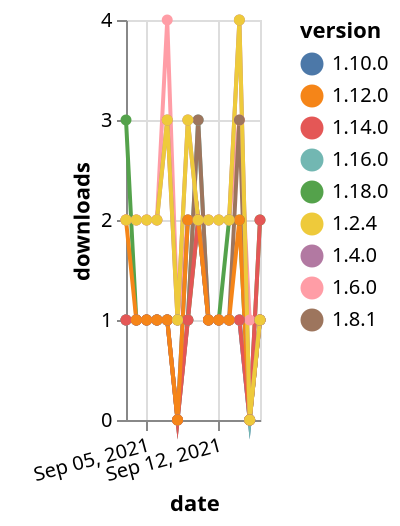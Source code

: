 {"$schema": "https://vega.github.io/schema/vega-lite/v5.json", "description": "A simple bar chart with embedded data.", "data": {"values": [{"date": "2021-09-03", "total": 2373, "delta": 2, "version": "1.6.0"}, {"date": "2021-09-04", "total": 2375, "delta": 2, "version": "1.6.0"}, {"date": "2021-09-05", "total": 2377, "delta": 2, "version": "1.6.0"}, {"date": "2021-09-06", "total": 2379, "delta": 2, "version": "1.6.0"}, {"date": "2021-09-07", "total": 2383, "delta": 4, "version": "1.6.0"}, {"date": "2021-09-08", "total": 2384, "delta": 1, "version": "1.6.0"}, {"date": "2021-09-09", "total": 2386, "delta": 2, "version": "1.6.0"}, {"date": "2021-09-10", "total": 2388, "delta": 2, "version": "1.6.0"}, {"date": "2021-09-11", "total": 2390, "delta": 2, "version": "1.6.0"}, {"date": "2021-09-12", "total": 2392, "delta": 2, "version": "1.6.0"}, {"date": "2021-09-13", "total": 2394, "delta": 2, "version": "1.6.0"}, {"date": "2021-09-14", "total": 2397, "delta": 3, "version": "1.6.0"}, {"date": "2021-09-15", "total": 2398, "delta": 1, "version": "1.6.0"}, {"date": "2021-09-16", "total": 2399, "delta": 1, "version": "1.6.0"}, {"date": "2021-09-03", "total": 122, "delta": 3, "version": "1.18.0"}, {"date": "2021-09-04", "total": 123, "delta": 1, "version": "1.18.0"}, {"date": "2021-09-05", "total": 124, "delta": 1, "version": "1.18.0"}, {"date": "2021-09-06", "total": 125, "delta": 1, "version": "1.18.0"}, {"date": "2021-09-07", "total": 126, "delta": 1, "version": "1.18.0"}, {"date": "2021-09-08", "total": 127, "delta": 1, "version": "1.18.0"}, {"date": "2021-09-09", "total": 128, "delta": 1, "version": "1.18.0"}, {"date": "2021-09-10", "total": 130, "delta": 2, "version": "1.18.0"}, {"date": "2021-09-11", "total": 131, "delta": 1, "version": "1.18.0"}, {"date": "2021-09-12", "total": 132, "delta": 1, "version": "1.18.0"}, {"date": "2021-09-13", "total": 134, "delta": 2, "version": "1.18.0"}, {"date": "2021-09-14", "total": 136, "delta": 2, "version": "1.18.0"}, {"date": "2021-09-15", "total": 136, "delta": 0, "version": "1.18.0"}, {"date": "2021-09-16", "total": 138, "delta": 2, "version": "1.18.0"}, {"date": "2021-09-03", "total": 192, "delta": 1, "version": "1.10.0"}, {"date": "2021-09-04", "total": 193, "delta": 1, "version": "1.10.0"}, {"date": "2021-09-05", "total": 194, "delta": 1, "version": "1.10.0"}, {"date": "2021-09-06", "total": 195, "delta": 1, "version": "1.10.0"}, {"date": "2021-09-07", "total": 196, "delta": 1, "version": "1.10.0"}, {"date": "2021-09-08", "total": 196, "delta": 0, "version": "1.10.0"}, {"date": "2021-09-09", "total": 198, "delta": 2, "version": "1.10.0"}, {"date": "2021-09-10", "total": 200, "delta": 2, "version": "1.10.0"}, {"date": "2021-09-11", "total": 201, "delta": 1, "version": "1.10.0"}, {"date": "2021-09-12", "total": 202, "delta": 1, "version": "1.10.0"}, {"date": "2021-09-13", "total": 203, "delta": 1, "version": "1.10.0"}, {"date": "2021-09-14", "total": 204, "delta": 1, "version": "1.10.0"}, {"date": "2021-09-15", "total": 204, "delta": 0, "version": "1.10.0"}, {"date": "2021-09-16", "total": 205, "delta": 1, "version": "1.10.0"}, {"date": "2021-09-03", "total": 189, "delta": 1, "version": "1.16.0"}, {"date": "2021-09-04", "total": 190, "delta": 1, "version": "1.16.0"}, {"date": "2021-09-05", "total": 191, "delta": 1, "version": "1.16.0"}, {"date": "2021-09-06", "total": 192, "delta": 1, "version": "1.16.0"}, {"date": "2021-09-07", "total": 193, "delta": 1, "version": "1.16.0"}, {"date": "2021-09-08", "total": 193, "delta": 0, "version": "1.16.0"}, {"date": "2021-09-09", "total": 194, "delta": 1, "version": "1.16.0"}, {"date": "2021-09-10", "total": 197, "delta": 3, "version": "1.16.0"}, {"date": "2021-09-11", "total": 198, "delta": 1, "version": "1.16.0"}, {"date": "2021-09-12", "total": 199, "delta": 1, "version": "1.16.0"}, {"date": "2021-09-13", "total": 200, "delta": 1, "version": "1.16.0"}, {"date": "2021-09-14", "total": 201, "delta": 1, "version": "1.16.0"}, {"date": "2021-09-15", "total": 201, "delta": 0, "version": "1.16.0"}, {"date": "2021-09-16", "total": 202, "delta": 1, "version": "1.16.0"}, {"date": "2021-09-03", "total": 408, "delta": 1, "version": "1.8.1"}, {"date": "2021-09-04", "total": 409, "delta": 1, "version": "1.8.1"}, {"date": "2021-09-05", "total": 410, "delta": 1, "version": "1.8.1"}, {"date": "2021-09-06", "total": 411, "delta": 1, "version": "1.8.1"}, {"date": "2021-09-07", "total": 412, "delta": 1, "version": "1.8.1"}, {"date": "2021-09-08", "total": 412, "delta": 0, "version": "1.8.1"}, {"date": "2021-09-09", "total": 413, "delta": 1, "version": "1.8.1"}, {"date": "2021-09-10", "total": 416, "delta": 3, "version": "1.8.1"}, {"date": "2021-09-11", "total": 417, "delta": 1, "version": "1.8.1"}, {"date": "2021-09-12", "total": 418, "delta": 1, "version": "1.8.1"}, {"date": "2021-09-13", "total": 419, "delta": 1, "version": "1.8.1"}, {"date": "2021-09-14", "total": 422, "delta": 3, "version": "1.8.1"}, {"date": "2021-09-15", "total": 422, "delta": 0, "version": "1.8.1"}, {"date": "2021-09-16", "total": 423, "delta": 1, "version": "1.8.1"}, {"date": "2021-09-03", "total": 159, "delta": 1, "version": "1.14.0"}, {"date": "2021-09-04", "total": 160, "delta": 1, "version": "1.14.0"}, {"date": "2021-09-05", "total": 161, "delta": 1, "version": "1.14.0"}, {"date": "2021-09-06", "total": 162, "delta": 1, "version": "1.14.0"}, {"date": "2021-09-07", "total": 163, "delta": 1, "version": "1.14.0"}, {"date": "2021-09-08", "total": 163, "delta": 0, "version": "1.14.0"}, {"date": "2021-09-09", "total": 164, "delta": 1, "version": "1.14.0"}, {"date": "2021-09-10", "total": 166, "delta": 2, "version": "1.14.0"}, {"date": "2021-09-11", "total": 167, "delta": 1, "version": "1.14.0"}, {"date": "2021-09-12", "total": 168, "delta": 1, "version": "1.14.0"}, {"date": "2021-09-13", "total": 169, "delta": 1, "version": "1.14.0"}, {"date": "2021-09-14", "total": 170, "delta": 1, "version": "1.14.0"}, {"date": "2021-09-15", "total": 170, "delta": 0, "version": "1.14.0"}, {"date": "2021-09-16", "total": 172, "delta": 2, "version": "1.14.0"}, {"date": "2021-09-03", "total": 189, "delta": 2, "version": "1.12.0"}, {"date": "2021-09-04", "total": 190, "delta": 1, "version": "1.12.0"}, {"date": "2021-09-05", "total": 191, "delta": 1, "version": "1.12.0"}, {"date": "2021-09-06", "total": 192, "delta": 1, "version": "1.12.0"}, {"date": "2021-09-07", "total": 193, "delta": 1, "version": "1.12.0"}, {"date": "2021-09-08", "total": 193, "delta": 0, "version": "1.12.0"}, {"date": "2021-09-09", "total": 195, "delta": 2, "version": "1.12.0"}, {"date": "2021-09-10", "total": 197, "delta": 2, "version": "1.12.0"}, {"date": "2021-09-11", "total": 198, "delta": 1, "version": "1.12.0"}, {"date": "2021-09-12", "total": 199, "delta": 1, "version": "1.12.0"}, {"date": "2021-09-13", "total": 200, "delta": 1, "version": "1.12.0"}, {"date": "2021-09-14", "total": 202, "delta": 2, "version": "1.12.0"}, {"date": "2021-09-15", "total": 202, "delta": 0, "version": "1.12.0"}, {"date": "2021-09-16", "total": 203, "delta": 1, "version": "1.12.0"}, {"date": "2021-09-03", "total": 2556, "delta": 2, "version": "1.4.0"}, {"date": "2021-09-04", "total": 2558, "delta": 2, "version": "1.4.0"}, {"date": "2021-09-05", "total": 2560, "delta": 2, "version": "1.4.0"}, {"date": "2021-09-06", "total": 2562, "delta": 2, "version": "1.4.0"}, {"date": "2021-09-07", "total": 2565, "delta": 3, "version": "1.4.0"}, {"date": "2021-09-08", "total": 2566, "delta": 1, "version": "1.4.0"}, {"date": "2021-09-09", "total": 2569, "delta": 3, "version": "1.4.0"}, {"date": "2021-09-10", "total": 2571, "delta": 2, "version": "1.4.0"}, {"date": "2021-09-11", "total": 2573, "delta": 2, "version": "1.4.0"}, {"date": "2021-09-12", "total": 2575, "delta": 2, "version": "1.4.0"}, {"date": "2021-09-13", "total": 2577, "delta": 2, "version": "1.4.0"}, {"date": "2021-09-14", "total": 2581, "delta": 4, "version": "1.4.0"}, {"date": "2021-09-15", "total": 2581, "delta": 0, "version": "1.4.0"}, {"date": "2021-09-16", "total": 2582, "delta": 1, "version": "1.4.0"}, {"date": "2021-09-03", "total": 2593, "delta": 2, "version": "1.2.4"}, {"date": "2021-09-04", "total": 2595, "delta": 2, "version": "1.2.4"}, {"date": "2021-09-05", "total": 2597, "delta": 2, "version": "1.2.4"}, {"date": "2021-09-06", "total": 2599, "delta": 2, "version": "1.2.4"}, {"date": "2021-09-07", "total": 2602, "delta": 3, "version": "1.2.4"}, {"date": "2021-09-08", "total": 2603, "delta": 1, "version": "1.2.4"}, {"date": "2021-09-09", "total": 2606, "delta": 3, "version": "1.2.4"}, {"date": "2021-09-10", "total": 2608, "delta": 2, "version": "1.2.4"}, {"date": "2021-09-11", "total": 2610, "delta": 2, "version": "1.2.4"}, {"date": "2021-09-12", "total": 2612, "delta": 2, "version": "1.2.4"}, {"date": "2021-09-13", "total": 2614, "delta": 2, "version": "1.2.4"}, {"date": "2021-09-14", "total": 2618, "delta": 4, "version": "1.2.4"}, {"date": "2021-09-15", "total": 2618, "delta": 0, "version": "1.2.4"}, {"date": "2021-09-16", "total": 2619, "delta": 1, "version": "1.2.4"}]}, "width": "container", "mark": {"type": "line", "point": {"filled": true}}, "encoding": {"x": {"field": "date", "type": "temporal", "timeUnit": "yearmonthdate", "title": "date", "axis": {"labelAngle": -15}}, "y": {"field": "delta", "type": "quantitative", "title": "downloads"}, "color": {"field": "version", "type": "nominal"}, "tooltip": {"field": "delta"}}}